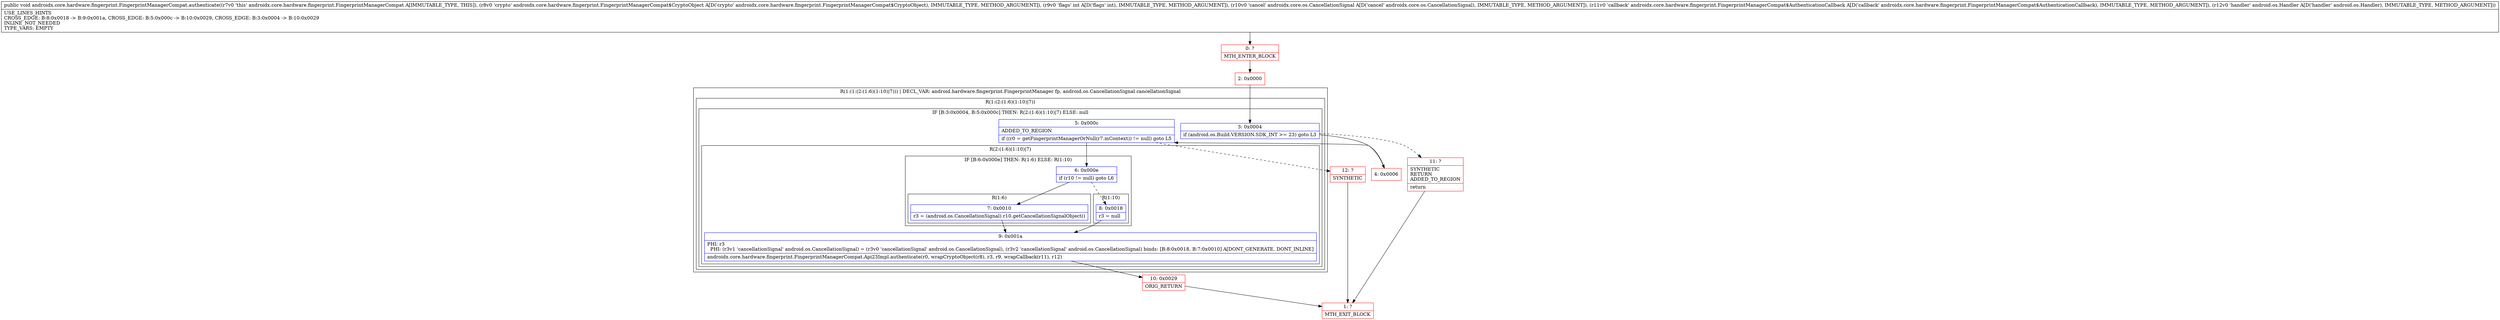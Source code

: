 digraph "CFG forandroidx.core.hardware.fingerprint.FingerprintManagerCompat.authenticate(Landroidx\/core\/hardware\/fingerprint\/FingerprintManagerCompat$CryptoObject;ILandroidx\/core\/os\/CancellationSignal;Landroidx\/core\/hardware\/fingerprint\/FingerprintManagerCompat$AuthenticationCallback;Landroid\/os\/Handler;)V" {
subgraph cluster_Region_1357488378 {
label = "R(1:(1:(2:(1:6)(1:10)|7))) | DECL_VAR: android.hardware.fingerprint.FingerprintManager fp, android.os.CancellationSignal cancellationSignal\l";
node [shape=record,color=blue];
subgraph cluster_Region_28119006 {
label = "R(1:(2:(1:6)(1:10)|7))";
node [shape=record,color=blue];
subgraph cluster_IfRegion_1593971224 {
label = "IF [B:3:0x0004, B:5:0x000c] THEN: R(2:(1:6)(1:10)|7) ELSE: null";
node [shape=record,color=blue];
Node_3 [shape=record,label="{3\:\ 0x0004|if (android.os.Build.VERSION.SDK_INT \>= 23) goto L3\l}"];
Node_5 [shape=record,label="{5\:\ 0x000c|ADDED_TO_REGION\l|if ((r0 = getFingerprintManagerOrNull(r7.mContext)) != null) goto L5\l}"];
subgraph cluster_Region_1657699860 {
label = "R(2:(1:6)(1:10)|7)";
node [shape=record,color=blue];
subgraph cluster_IfRegion_2143153351 {
label = "IF [B:6:0x000e] THEN: R(1:6) ELSE: R(1:10)";
node [shape=record,color=blue];
Node_6 [shape=record,label="{6\:\ 0x000e|if (r10 != null) goto L6\l}"];
subgraph cluster_Region_1636429287 {
label = "R(1:6)";
node [shape=record,color=blue];
Node_7 [shape=record,label="{7\:\ 0x0010|r3 = (android.os.CancellationSignal) r10.getCancellationSignalObject()\l}"];
}
subgraph cluster_Region_790180297 {
label = "R(1:10)";
node [shape=record,color=blue];
Node_8 [shape=record,label="{8\:\ 0x0018|r3 = null\l}"];
}
}
Node_9 [shape=record,label="{9\:\ 0x001a|PHI: r3 \l  PHI: (r3v1 'cancellationSignal' android.os.CancellationSignal) = (r3v0 'cancellationSignal' android.os.CancellationSignal), (r3v2 'cancellationSignal' android.os.CancellationSignal) binds: [B:8:0x0018, B:7:0x0010] A[DONT_GENERATE, DONT_INLINE]\l|androidx.core.hardware.fingerprint.FingerprintManagerCompat.Api23Impl.authenticate(r0, wrapCryptoObject(r8), r3, r9, wrapCallback(r11), r12)\l}"];
}
}
}
}
Node_0 [shape=record,color=red,label="{0\:\ ?|MTH_ENTER_BLOCK\l}"];
Node_2 [shape=record,color=red,label="{2\:\ 0x0000}"];
Node_4 [shape=record,color=red,label="{4\:\ 0x0006}"];
Node_10 [shape=record,color=red,label="{10\:\ 0x0029|ORIG_RETURN\l}"];
Node_1 [shape=record,color=red,label="{1\:\ ?|MTH_EXIT_BLOCK\l}"];
Node_12 [shape=record,color=red,label="{12\:\ ?|SYNTHETIC\l}"];
Node_11 [shape=record,color=red,label="{11\:\ ?|SYNTHETIC\lRETURN\lADDED_TO_REGION\l|return\l}"];
MethodNode[shape=record,label="{public void androidx.core.hardware.fingerprint.FingerprintManagerCompat.authenticate((r7v0 'this' androidx.core.hardware.fingerprint.FingerprintManagerCompat A[IMMUTABLE_TYPE, THIS]), (r8v0 'crypto' androidx.core.hardware.fingerprint.FingerprintManagerCompat$CryptoObject A[D('crypto' androidx.core.hardware.fingerprint.FingerprintManagerCompat$CryptoObject), IMMUTABLE_TYPE, METHOD_ARGUMENT]), (r9v0 'flags' int A[D('flags' int), IMMUTABLE_TYPE, METHOD_ARGUMENT]), (r10v0 'cancel' androidx.core.os.CancellationSignal A[D('cancel' androidx.core.os.CancellationSignal), IMMUTABLE_TYPE, METHOD_ARGUMENT]), (r11v0 'callback' androidx.core.hardware.fingerprint.FingerprintManagerCompat$AuthenticationCallback A[D('callback' androidx.core.hardware.fingerprint.FingerprintManagerCompat$AuthenticationCallback), IMMUTABLE_TYPE, METHOD_ARGUMENT]), (r12v0 'handler' android.os.Handler A[D('handler' android.os.Handler), IMMUTABLE_TYPE, METHOD_ARGUMENT]))  | USE_LINES_HINTS\lCROSS_EDGE: B:8:0x0018 \-\> B:9:0x001a, CROSS_EDGE: B:5:0x000c \-\> B:10:0x0029, CROSS_EDGE: B:3:0x0004 \-\> B:10:0x0029\lINLINE_NOT_NEEDED\lTYPE_VARS: EMPTY\l}"];
MethodNode -> Node_0;Node_3 -> Node_4;
Node_3 -> Node_11[style=dashed];
Node_5 -> Node_6;
Node_5 -> Node_12[style=dashed];
Node_6 -> Node_7;
Node_6 -> Node_8[style=dashed];
Node_7 -> Node_9;
Node_8 -> Node_9;
Node_9 -> Node_10;
Node_0 -> Node_2;
Node_2 -> Node_3;
Node_4 -> Node_5;
Node_10 -> Node_1;
Node_12 -> Node_1;
Node_11 -> Node_1;
}

